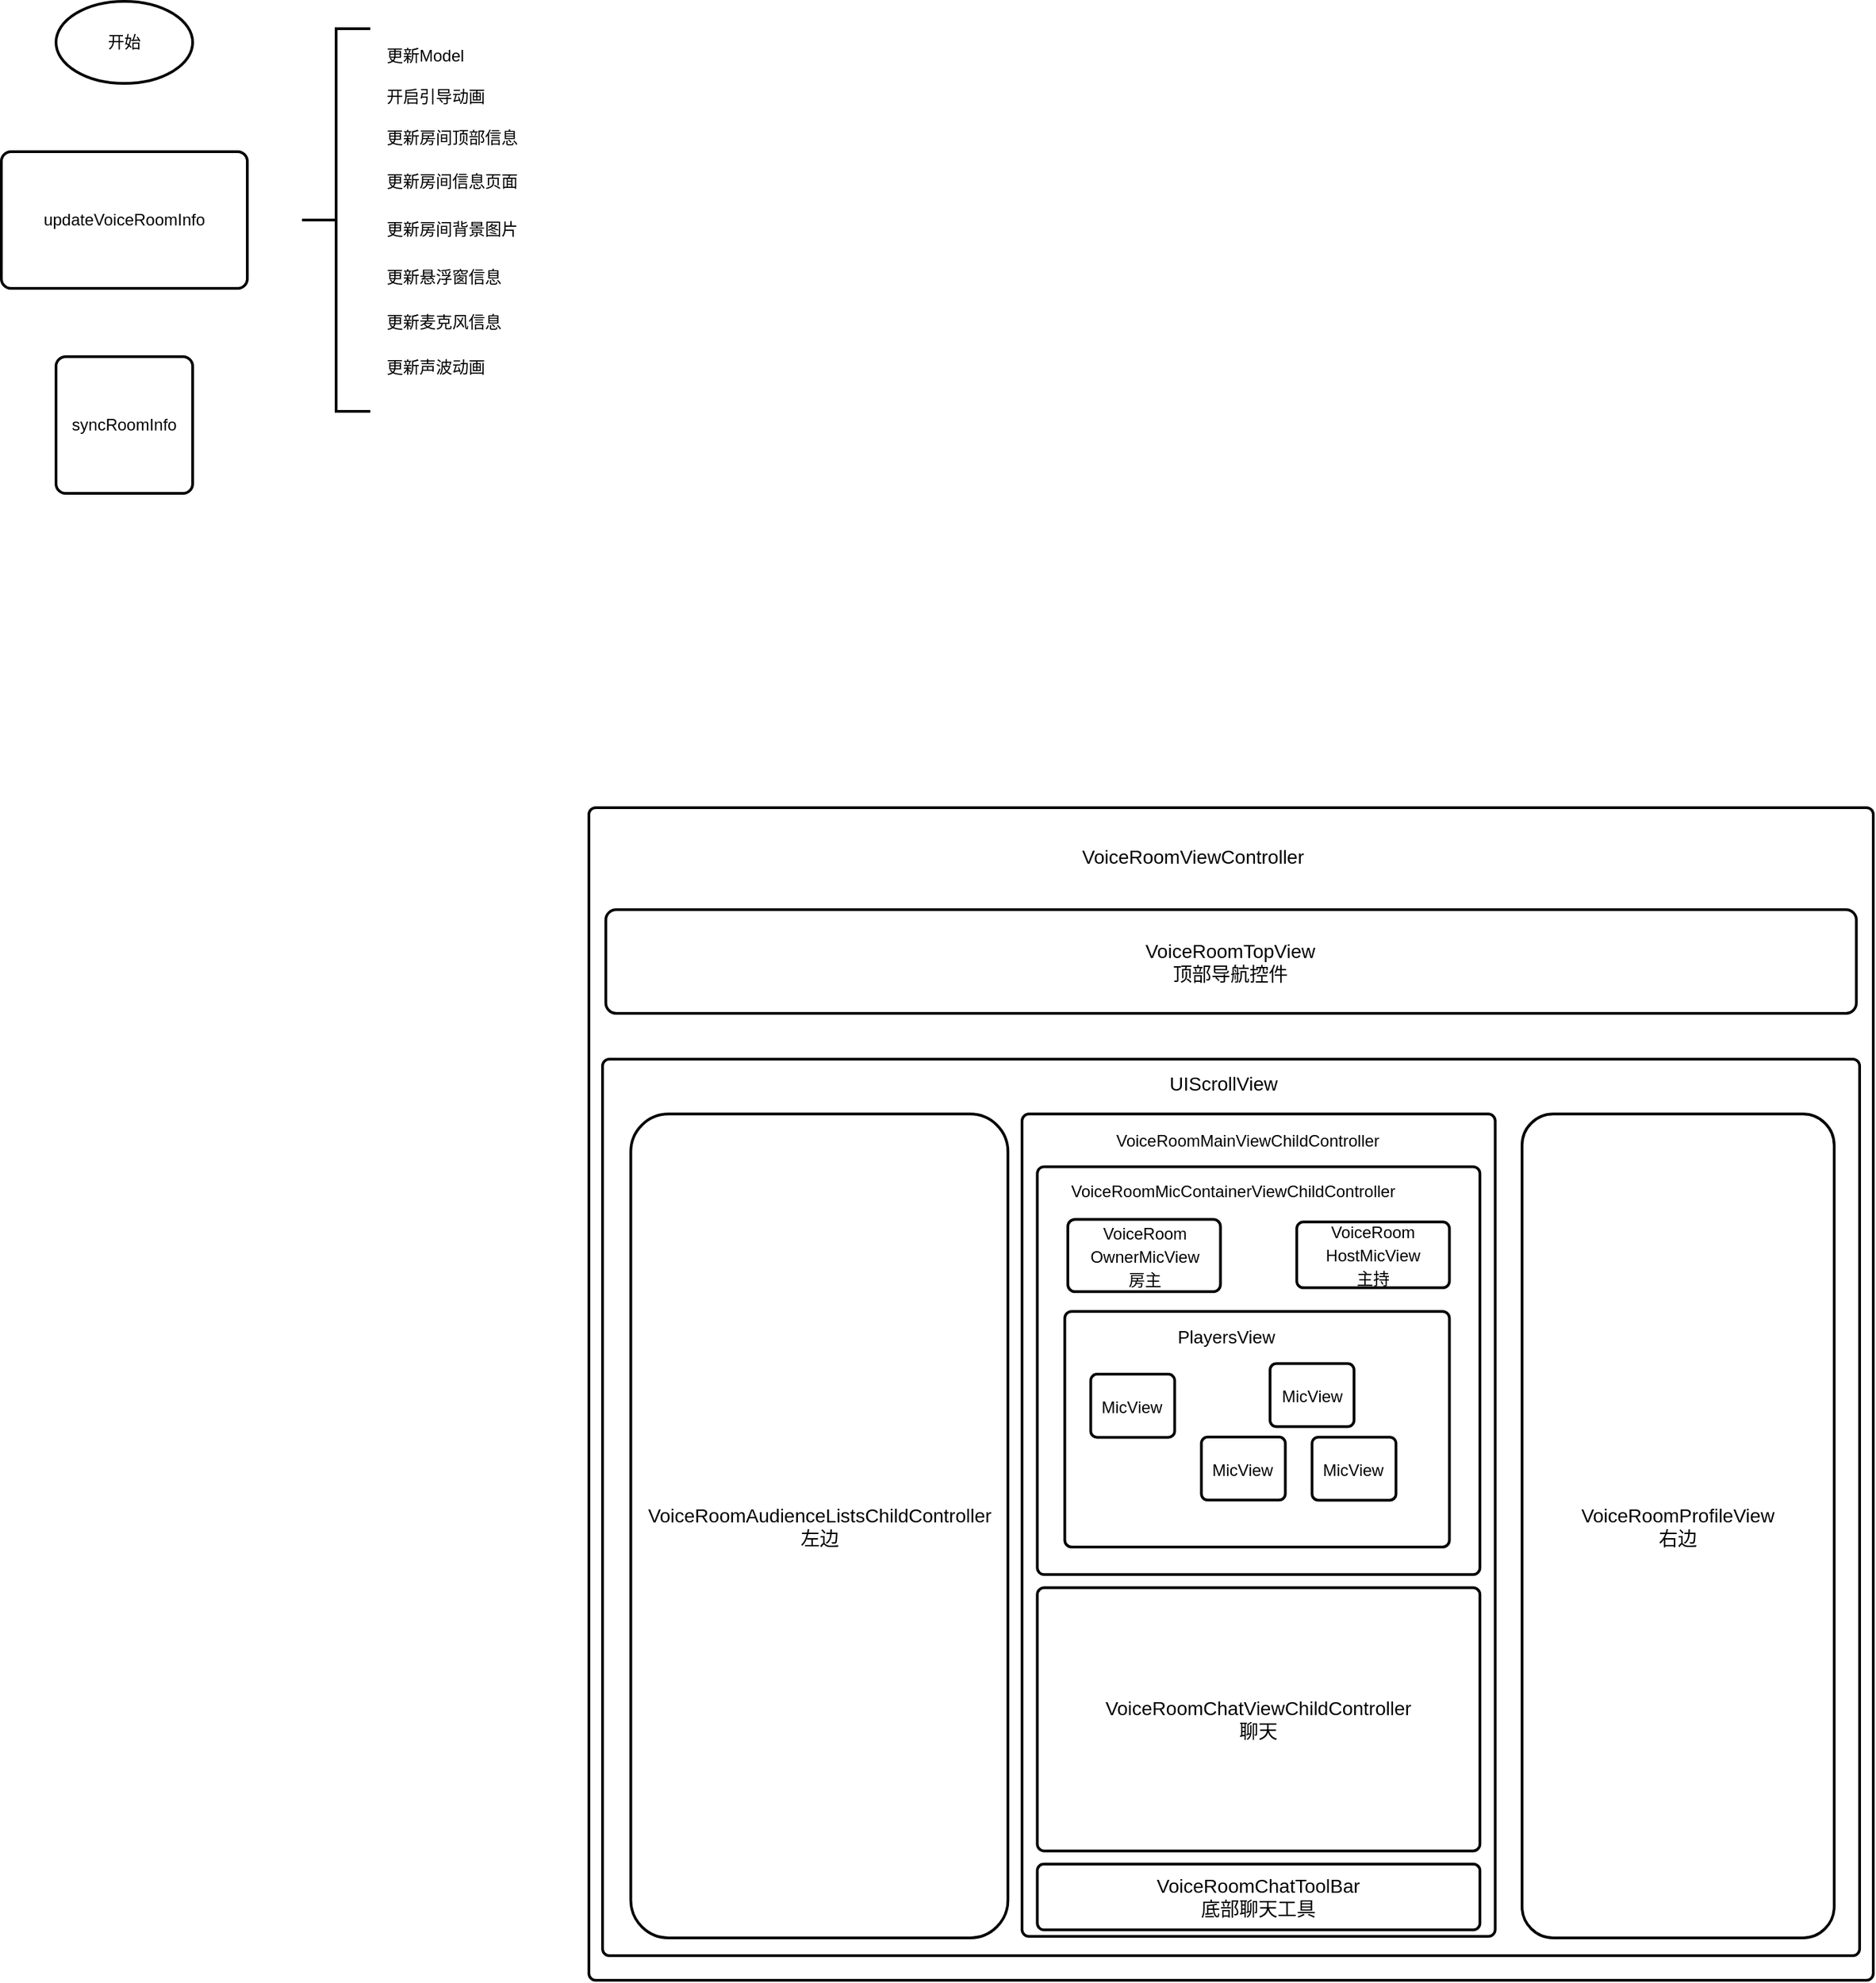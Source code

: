 <mxfile version="12.2.6" type="github" pages="1">
  <diagram id="QXnWpjxVT1Wi_6HcI1Gs" name="第 1 页">
    <mxGraphModel dx="2392" dy="1278" grid="1" gridSize="10" guides="1" tooltips="1" connect="1" arrows="1" fold="1" page="1" pageScale="1" pageWidth="2339" pageHeight="3300" math="0" shadow="0">
      <root>
        <mxCell id="0"/>
        <mxCell id="1" parent="0"/>
        <mxCell id="4t1HwyWgQuPsWHYAofXQ-1" value="开始" style="strokeWidth=2;html=1;shape=mxgraph.flowchart.start_1;whiteSpace=wrap;" parent="1" vertex="1">
          <mxGeometry x="280" y="90" width="100" height="60" as="geometry"/>
        </mxCell>
        <mxCell id="4t1HwyWgQuPsWHYAofXQ-2" value="syncRoomInfo" style="rounded=1;whiteSpace=wrap;html=1;absoluteArcSize=1;arcSize=14;strokeWidth=2;" parent="1" vertex="1">
          <mxGeometry x="280" y="350" width="100" height="100" as="geometry"/>
        </mxCell>
        <mxCell id="4t1HwyWgQuPsWHYAofXQ-3" value="updateVoiceRoomInfo" style="rounded=1;whiteSpace=wrap;html=1;absoluteArcSize=1;arcSize=14;strokeWidth=2;" parent="1" vertex="1">
          <mxGeometry x="240" y="200" width="180" height="100" as="geometry"/>
        </mxCell>
        <mxCell id="4t1HwyWgQuPsWHYAofXQ-5" value="" style="strokeWidth=2;html=1;shape=mxgraph.flowchart.annotation_2;align=left;labelPosition=right;pointerEvents=1;" parent="1" vertex="1">
          <mxGeometry x="460" y="110" width="50" height="280" as="geometry"/>
        </mxCell>
        <mxCell id="4t1HwyWgQuPsWHYAofXQ-22" value="更新Model" style="text;html=1;resizable=0;points=[];autosize=1;align=left;verticalAlign=top;spacingTop=-4;" parent="1" vertex="1">
          <mxGeometry x="520" y="120" width="70" height="20" as="geometry"/>
        </mxCell>
        <mxCell id="4t1HwyWgQuPsWHYAofXQ-23" value="开启引导动画" style="text;html=1;resizable=0;points=[];autosize=1;align=left;verticalAlign=top;spacingTop=-4;" parent="1" vertex="1">
          <mxGeometry x="520" y="150" width="90" height="20" as="geometry"/>
        </mxCell>
        <mxCell id="4t1HwyWgQuPsWHYAofXQ-24" value="更新房间顶部信息" style="text;html=1;resizable=0;points=[];autosize=1;align=left;verticalAlign=top;spacingTop=-4;" parent="1" vertex="1">
          <mxGeometry x="520" y="180" width="110" height="20" as="geometry"/>
        </mxCell>
        <mxCell id="4t1HwyWgQuPsWHYAofXQ-25" value="更新房间背景图片" style="text;html=1;resizable=0;points=[];autosize=1;align=left;verticalAlign=top;spacingTop=-4;" parent="1" vertex="1">
          <mxGeometry x="520" y="247" width="110" height="20" as="geometry"/>
        </mxCell>
        <mxCell id="4t1HwyWgQuPsWHYAofXQ-26" value="更新房间信息页面" style="text;html=1;resizable=0;points=[];autosize=1;align=left;verticalAlign=top;spacingTop=-4;" parent="1" vertex="1">
          <mxGeometry x="520" y="212" width="110" height="20" as="geometry"/>
        </mxCell>
        <mxCell id="4t1HwyWgQuPsWHYAofXQ-27" value="更新悬浮窗信息" style="text;html=1;resizable=0;points=[];autosize=1;align=left;verticalAlign=top;spacingTop=-4;" parent="1" vertex="1">
          <mxGeometry x="520" y="282" width="100" height="20" as="geometry"/>
        </mxCell>
        <mxCell id="4t1HwyWgQuPsWHYAofXQ-28" value="更新麦克风信息" style="text;html=1;resizable=0;points=[];autosize=1;align=left;verticalAlign=top;spacingTop=-4;" parent="1" vertex="1">
          <mxGeometry x="520" y="315" width="100" height="20" as="geometry"/>
        </mxCell>
        <mxCell id="4t1HwyWgQuPsWHYAofXQ-29" value="更新声波动画" style="text;html=1;resizable=0;points=[];autosize=1;align=left;verticalAlign=top;spacingTop=-4;" parent="1" vertex="1">
          <mxGeometry x="520" y="348" width="90" height="20" as="geometry"/>
        </mxCell>
        <mxCell id="uTZmpidnTNi-9U0CQCSV-9" value="" style="rounded=1;absoluteArcSize=1;html=1;strokeWidth=2;arcSize=10;fontSize=14;fillColor=none;" vertex="1" parent="1">
          <mxGeometry x="670" y="680" width="940" height="858" as="geometry"/>
        </mxCell>
        <mxCell id="uTZmpidnTNi-9U0CQCSV-10" value="" style="html=1;strokeWidth=2;shape=mxgraph.er.anchor;fontSize=14;whiteSpace=wrap;" vertex="1" parent="uTZmpidnTNi-9U0CQCSV-9">
          <mxGeometry width="470.0" height="858" as="geometry"/>
        </mxCell>
        <mxCell id="uTZmpidnTNi-9U0CQCSV-32" value="VoiceRoomViewController" style="text;html=1;resizable=0;points=[];autosize=1;align=left;verticalAlign=top;spacingTop=-4;fontSize=14;" vertex="1" parent="uTZmpidnTNi-9U0CQCSV-9">
          <mxGeometry x="358.684" y="24.614" width="180" height="20" as="geometry"/>
        </mxCell>
        <mxCell id="uTZmpidnTNi-9U0CQCSV-38" value="VoiceRoomTopView&lt;br&gt;顶部导航控件" style="strokeWidth=2;rounded=1;arcSize=10;whiteSpace=wrap;html=1;align=center;fontSize=14;fillColor=none;" vertex="1" parent="uTZmpidnTNi-9U0CQCSV-9">
          <mxGeometry x="12.368" y="74.609" width="915.263" height="75.852" as="geometry"/>
        </mxCell>
        <mxCell id="uTZmpidnTNi-9U0CQCSV-39" value="" style="rounded=1;absoluteArcSize=1;html=1;strokeWidth=2;arcSize=10;fontSize=14;fillColor=none;" vertex="1" parent="uTZmpidnTNi-9U0CQCSV-9">
          <mxGeometry x="10" y="184" width="920" height="656" as="geometry"/>
        </mxCell>
        <mxCell id="uTZmpidnTNi-9U0CQCSV-40" value="" style="html=1;strokeWidth=2;shape=mxgraph.er.anchor;fontSize=14;whiteSpace=wrap;" vertex="1" parent="uTZmpidnTNi-9U0CQCSV-39">
          <mxGeometry width="460.0" height="399.828" as="geometry"/>
        </mxCell>
        <mxCell id="uTZmpidnTNi-9U0CQCSV-22" value="VoiceRoomProfileView&lt;br&gt;右边" style="strokeWidth=2;rounded=1;arcSize=10;whiteSpace=wrap;html=1;align=center;fontSize=14;fillColor=none;" vertex="1" parent="uTZmpidnTNi-9U0CQCSV-39">
          <mxGeometry x="672.944" y="40.184" width="228.449" height="602.757" as="geometry"/>
        </mxCell>
        <mxCell id="uTZmpidnTNi-9U0CQCSV-21" value="VoiceRoomAudienceListsChildController&lt;br&gt;左边" style="strokeWidth=2;rounded=1;arcSize=10;whiteSpace=wrap;html=1;align=center;fontSize=14;fillColor=none;" vertex="1" parent="uTZmpidnTNi-9U0CQCSV-39">
          <mxGeometry x="20.674" y="40.184" width="276" height="602.757" as="geometry"/>
        </mxCell>
        <mxCell id="uTZmpidnTNi-9U0CQCSV-17" value="" style="rounded=1;absoluteArcSize=1;html=1;strokeWidth=2;arcSize=10;fontSize=13;fillColor=none;" vertex="1" parent="uTZmpidnTNi-9U0CQCSV-39">
          <mxGeometry x="307.011" y="40.184" width="346.292" height="601.752" as="geometry"/>
        </mxCell>
        <mxCell id="uTZmpidnTNi-9U0CQCSV-18" value="" style="html=1;strokeWidth=2;shape=mxgraph.er.anchor;fontSize=14;whiteSpace=wrap;" vertex="1" parent="uTZmpidnTNi-9U0CQCSV-17">
          <mxGeometry width="173.146" height="601.752" as="geometry"/>
        </mxCell>
        <mxCell id="uTZmpidnTNi-9U0CQCSV-19" value="VoiceRoomChatViewChildController&lt;br&gt;聊天" style="rounded=1;absoluteArcSize=1;html=1;strokeWidth=2;arcSize=10;fontSize=14;whiteSpace=wrap;points=[];strokeColor=inherit;fillColor=inherit;" vertex="1" parent="uTZmpidnTNi-9U0CQCSV-17">
          <mxGeometry x="11.171" y="346.609" width="323.951" height="192.561" as="geometry"/>
        </mxCell>
        <mxCell id="uTZmpidnTNi-9U0CQCSV-25" value="VoiceRoomMainViewChildController&lt;br&gt;" style="text;html=1;resizable=0;points=[];autosize=1;align=left;verticalAlign=top;spacingTop=-4;" vertex="1" parent="uTZmpidnTNi-9U0CQCSV-17">
          <mxGeometry x="67.024" y="9.628" width="210" height="20" as="geometry"/>
        </mxCell>
        <mxCell id="uTZmpidnTNi-9U0CQCSV-34" value="VoiceRoomChatToolBar&lt;br&gt;底部聊天工具" style="strokeWidth=2;rounded=1;arcSize=10;whiteSpace=wrap;html=1;align=center;fontSize=14;fillColor=none;" vertex="1" parent="uTZmpidnTNi-9U0CQCSV-17">
          <mxGeometry x="11.171" y="548.798" width="323.951" height="48.14" as="geometry"/>
        </mxCell>
        <mxCell id="uTZmpidnTNi-9U0CQCSV-14" value="" style="rounded=1;absoluteArcSize=1;html=1;strokeWidth=2;arcSize=10;fontSize=14;fillColor=none;" vertex="1" parent="uTZmpidnTNi-9U0CQCSV-17">
          <mxGeometry x="11.171" y="38.512" width="323.951" height="298.469" as="geometry"/>
        </mxCell>
        <mxCell id="uTZmpidnTNi-9U0CQCSV-15" value="" style="html=1;strokeWidth=2;shape=mxgraph.er.anchor;fontSize=14;whiteSpace=wrap;" vertex="1" parent="uTZmpidnTNi-9U0CQCSV-14">
          <mxGeometry width="161.975" height="268.622" as="geometry"/>
        </mxCell>
        <mxCell id="uTZmpidnTNi-9U0CQCSV-23" value="&lt;font style=&quot;font-size: 12px&quot;&gt;VoiceRoom&lt;br&gt;OwnerMicView&lt;br&gt;房主&lt;/font&gt;" style="strokeWidth=2;rounded=1;arcSize=10;whiteSpace=wrap;html=1;align=center;fontSize=14;fillColor=none;" vertex="1" parent="uTZmpidnTNi-9U0CQCSV-14">
          <mxGeometry x="22.341" y="38.512" width="111.707" height="52.954" as="geometry"/>
        </mxCell>
        <mxCell id="uTZmpidnTNi-9U0CQCSV-24" value="&lt;font style=&quot;font-size: 12px&quot;&gt;VoiceRoom&lt;br&gt;HostMicView&lt;br&gt;主持&lt;/font&gt;" style="strokeWidth=2;rounded=1;arcSize=10;whiteSpace=wrap;html=1;align=center;fontSize=14;fillColor=none;" vertex="1" parent="uTZmpidnTNi-9U0CQCSV-14">
          <mxGeometry x="189.902" y="40.438" width="111.707" height="48.14" as="geometry"/>
        </mxCell>
        <mxCell id="uTZmpidnTNi-9U0CQCSV-33" value="&lt;font style=&quot;font-size: 12px&quot;&gt;VoiceRoomMicContainerViewChildController&lt;/font&gt;" style="text;html=1;resizable=0;points=[];autosize=1;align=left;verticalAlign=top;spacingTop=-4;fontSize=14;" vertex="1" parent="uTZmpidnTNi-9U0CQCSV-14">
          <mxGeometry x="22.341" y="6.396" width="250" height="20" as="geometry"/>
        </mxCell>
        <mxCell id="uTZmpidnTNi-9U0CQCSV-35" value="" style="rounded=1;absoluteArcSize=1;html=1;strokeWidth=2;arcSize=10;fontSize=14;fillColor=none;" vertex="1" parent="uTZmpidnTNi-9U0CQCSV-14">
          <mxGeometry x="20.107" y="105.908" width="281.502" height="172.342" as="geometry"/>
        </mxCell>
        <mxCell id="uTZmpidnTNi-9U0CQCSV-36" value="" style="html=1;strokeWidth=2;shape=mxgraph.er.anchor;fontSize=14;whiteSpace=wrap;" vertex="1" parent="uTZmpidnTNi-9U0CQCSV-35">
          <mxGeometry width="140.751" height="172.342" as="geometry"/>
        </mxCell>
        <mxCell id="uTZmpidnTNi-9U0CQCSV-31" value="PlayersView" style="text;html=1;resizable=0;points=[];autosize=1;align=left;verticalAlign=top;spacingTop=-4;fontSize=13;" vertex="1" parent="uTZmpidnTNi-9U0CQCSV-35">
          <mxGeometry x="80.429" y="8.043" width="90" height="20" as="geometry"/>
        </mxCell>
        <mxCell id="uTZmpidnTNi-9U0CQCSV-27" value="&lt;font style=&quot;font-size: 12px&quot;&gt;MicView&lt;/font&gt;" style="strokeWidth=2;rounded=1;arcSize=10;whiteSpace=wrap;html=1;align=center;fontSize=14;fillColor=none;" vertex="1" parent="uTZmpidnTNi-9U0CQCSV-35">
          <mxGeometry x="18.99" y="45.958" width="61.439" height="46.135" as="geometry"/>
        </mxCell>
        <mxCell id="uTZmpidnTNi-9U0CQCSV-29" value="&lt;font style=&quot;font-size: 12px&quot;&gt;MicView&lt;/font&gt;" style="strokeWidth=2;rounded=1;arcSize=10;whiteSpace=wrap;html=1;align=center;fontSize=14;fillColor=none;" vertex="1" parent="uTZmpidnTNi-9U0CQCSV-35">
          <mxGeometry x="99.978" y="91.916" width="61.439" height="46.135" as="geometry"/>
        </mxCell>
        <mxCell id="uTZmpidnTNi-9U0CQCSV-30" value="&lt;font style=&quot;font-size: 12px&quot;&gt;MicView&lt;/font&gt;" style="strokeWidth=2;rounded=1;arcSize=10;whiteSpace=wrap;html=1;align=center;fontSize=14;fillColor=none;" vertex="1" parent="uTZmpidnTNi-9U0CQCSV-35">
          <mxGeometry x="150.246" y="38.18" width="61.439" height="46.135" as="geometry"/>
        </mxCell>
        <mxCell id="uTZmpidnTNi-9U0CQCSV-28" value="&lt;font style=&quot;font-size: 12px&quot;&gt;MicView&lt;/font&gt;" style="strokeWidth=2;rounded=1;arcSize=10;whiteSpace=wrap;html=1;align=center;fontSize=14;fillColor=none;" vertex="1" parent="uTZmpidnTNi-9U0CQCSV-35">
          <mxGeometry x="180.966" y="92.004" width="61.439" height="46.135" as="geometry"/>
        </mxCell>
        <mxCell id="uTZmpidnTNi-9U0CQCSV-42" value="UIScrollView" style="text;html=1;resizable=0;points=[];autosize=1;align=left;verticalAlign=top;spacingTop=-4;fontSize=14;" vertex="1" parent="uTZmpidnTNi-9U0CQCSV-39">
          <mxGeometry x="413.483" y="7.032" width="90" height="20" as="geometry"/>
        </mxCell>
      </root>
    </mxGraphModel>
  </diagram>
</mxfile>
